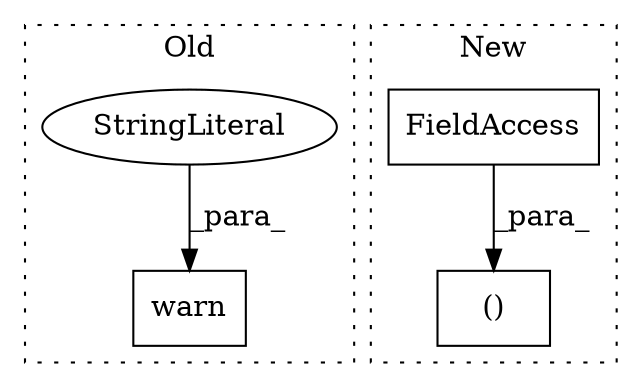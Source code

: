 digraph G {
subgraph cluster0 {
1 [label="warn" a="32" s="4766,4834" l="5,1" shape="box"];
3 [label="StringLiteral" a="45" s="4771" l="63" shape="ellipse"];
label = "Old";
style="dotted";
}
subgraph cluster1 {
2 [label="()" a="106" s="3908" l="28" shape="box"];
4 [label="FieldAccess" a="22" s="3924" l="12" shape="box"];
label = "New";
style="dotted";
}
3 -> 1 [label="_para_"];
4 -> 2 [label="_para_"];
}